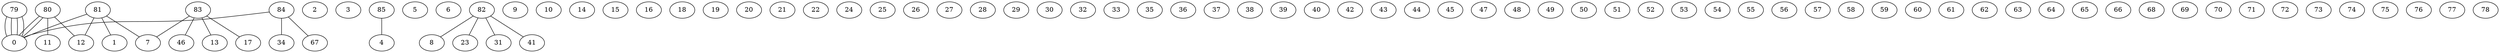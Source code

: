 graph G {
0;
1;
2;
3;
4;
5;
6;
7;
8;
9;
10;
11;
12;
13;
14;
15;
16;
17;
18;
19;
20;
21;
22;
23;
24;
25;
26;
27;
28;
29;
30;
31;
32;
33;
34;
35;
36;
37;
38;
39;
40;
41;
42;
43;
44;
45;
46;
47;
48;
49;
50;
51;
52;
53;
54;
55;
56;
57;
58;
59;
60;
61;
62;
63;
64;
65;
66;
67;
68;
69;
70;
71;
72;
73;
74;
75;
76;
77;
78;
79;
80;
81;
82;
83;
84;
85;
85--4 ;
84--0 ;
84--67 ;
84--34 ;
83--7 ;
83--17 ;
83--13 ;
83--46 ;
82--23 ;
82--41 ;
82--8 ;
82--31 ;
81--12 ;
81--7 ;
81--1 ;
81--0 ;
80--12 ;
80--11 ;
80--0 ;
80--0 ;
79--0 ;
79--0 ;
79--0 ;
79--0 ;
}
